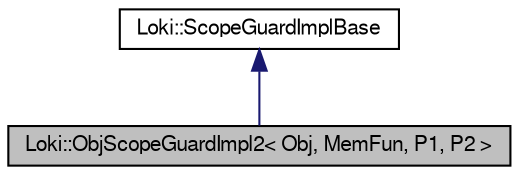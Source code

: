 digraph G
{
  bgcolor="transparent";
  edge [fontname="FreeSans",fontsize="10",labelfontname="FreeSans",labelfontsize="10"];
  node [fontname="FreeSans",fontsize="10",shape=record];
  Node1 [label="Loki::ObjScopeGuardImpl2\< Obj, MemFun, P1, P2 \>",height=0.2,width=0.4,color="black", fillcolor="grey75", style="filled" fontcolor="black"];
  Node2 -> Node1 [dir=back,color="midnightblue",fontsize="10",style="solid",fontname="FreeSans"];
  Node2 [label="Loki::ScopeGuardImplBase",height=0.2,width=0.4,color="black",URL="$a00117.html"];
}
